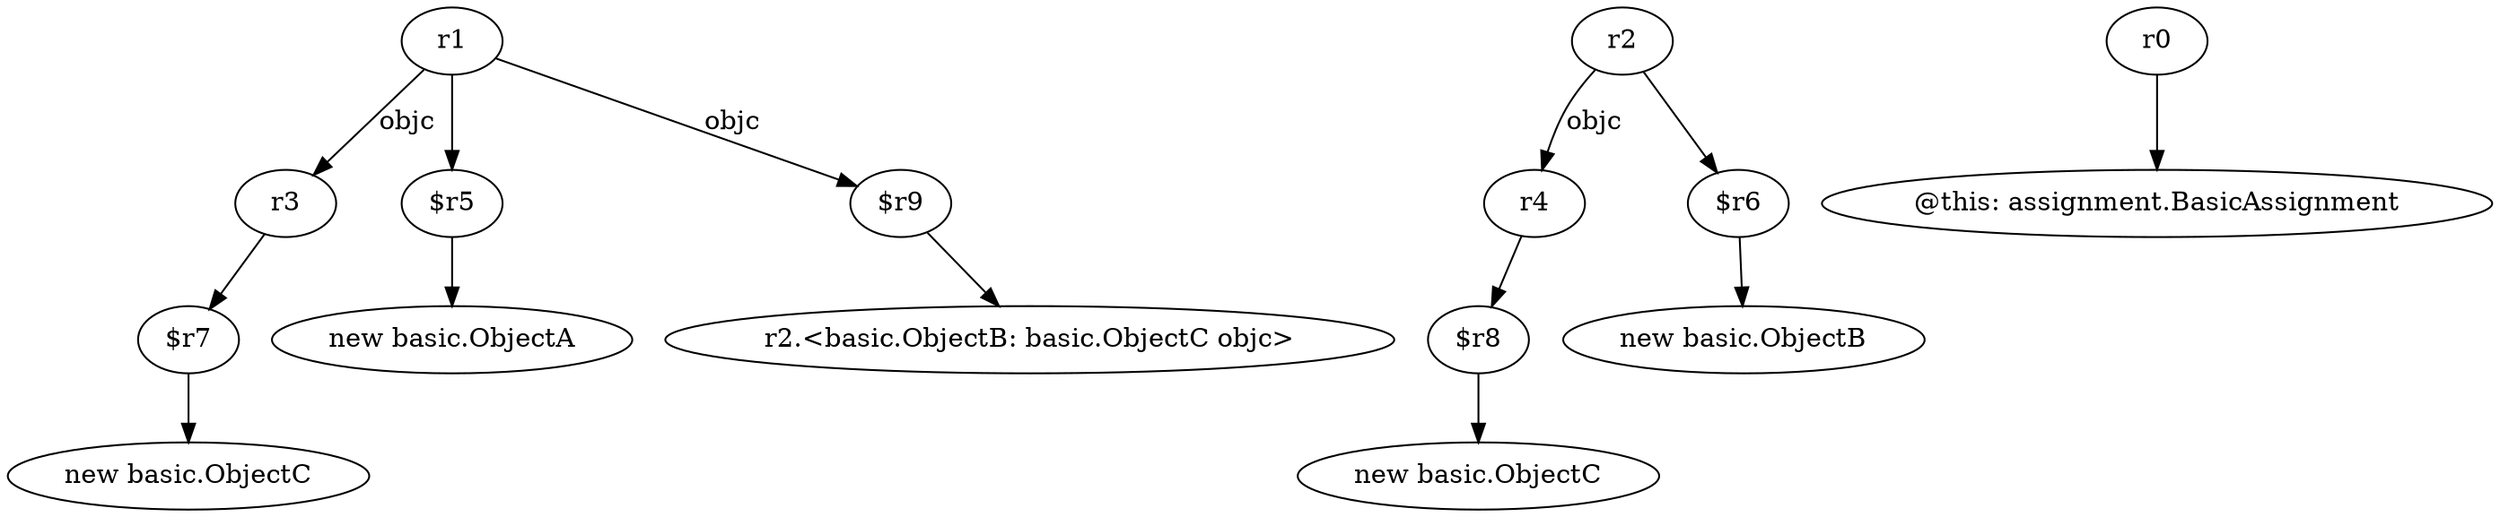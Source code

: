digraph g {
0[label="r1"]
1[label="r3"]
0->1[label="objc"]
2[label="r2"]
3[label="r4"]
2->3[label="objc"]
4[label="$r5"]
0->4[label=""]
5[label="$r8"]
3->5[label=""]
6[label="$r9"]
7[label="r2.<basic.ObjectB: basic.ObjectC objc>"]
6->7[label=""]
8[label="new basic.ObjectA"]
4->8[label=""]
9[label="$r7"]
10[label="new basic.ObjectC"]
9->10[label=""]
11[label="$r6"]
12[label="new basic.ObjectB"]
11->12[label=""]
0->6[label="objc"]
13[label="new basic.ObjectC"]
5->13[label=""]
1->9[label=""]
14[label="r0"]
15[label="@this: assignment.BasicAssignment"]
14->15[label=""]
2->11[label=""]
}